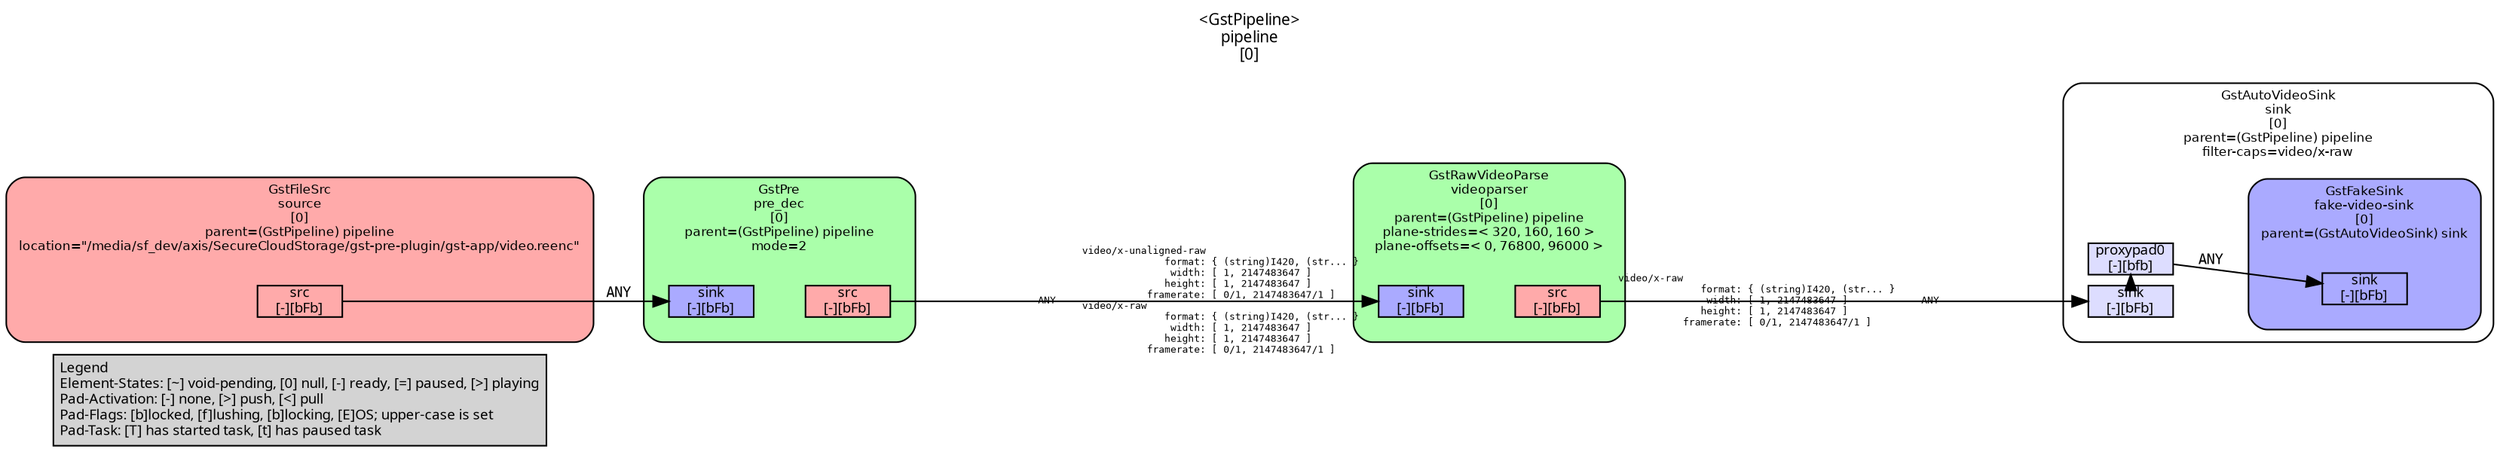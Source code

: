 digraph pipeline {
  rankdir=LR;
  fontname="sans";
  fontsize="10";
  labelloc=t;
  nodesep=.1;
  ranksep=.2;
  label="<GstPipeline>\npipeline\n[0]";
  node [style="filled,rounded", shape=box, fontsize="9", fontname="sans", margin="0.0,0.0"];
  edge [labelfontsize="6", fontsize="9", fontname="monospace"];
  
  legend [
    pos="0,0!",
    margin="0.05,0.05",
    style="filled",
    label="Legend\lElement-States: [~] void-pending, [0] null, [-] ready, [=] paused, [>] playing\lPad-Activation: [-] none, [>] push, [<] pull\lPad-Flags: [b]locked, [f]lushing, [b]locking, [E]OS; upper-case is set\lPad-Task: [T] has started task, [t] has paused task\l",
  ];
  subgraph cluster_sink_0x555555b73050 {
    fontname="Bitstream Vera Sans";
    fontsize="8";
    style="filled,rounded";
    color=black;
    label="GstAutoVideoSink\nsink\n[0]\nparent=(GstPipeline) pipeline\nfilter-caps=video/x-raw";
    subgraph cluster_sink_0x555555b73050_sink {
      label="";
      style="invis";
      _proxypad0_0x555555b760a0 [color=black, fillcolor="#ddddff", label="proxypad0\n[-][bfb]", height="0.2", style="filled,solid"];
    sink_0x555555b73050_sink_0x555555b74090 -> _proxypad0_0x555555b760a0 [style=dashed, minlen=0]
      sink_0x555555b73050_sink_0x555555b74090 [color=black, fillcolor="#ddddff", label="sink\n[-][bFb]", height="0.2", style="filled,solid"];
    }

    fillcolor="#ffffff";
    subgraph cluster_fake_video_sink_0x555555a111e0 {
      fontname="Bitstream Vera Sans";
      fontsize="8";
      style="filled,rounded";
      color=black;
      label="GstFakeSink\nfake-video-sink\n[0]\nparent=(GstAutoVideoSink) sink";
      subgraph cluster_fake_video_sink_0x555555a111e0_sink {
        label="";
        style="invis";
        fake_video_sink_0x555555a111e0_sink_0x555555b70300 [color=black, fillcolor="#aaaaff", label="sink\n[-][bFb]", height="0.2", style="filled,solid"];
      }

      fillcolor="#aaaaff";
    }

    _proxypad0_0x555555b760a0 -> fake_video_sink_0x555555a111e0_sink_0x555555b70300 [label="ANY"]
  }

  subgraph cluster_videoparser_0x555555b7aa90 {
    fontname="Bitstream Vera Sans";
    fontsize="8";
    style="filled,rounded";
    color=black;
    label="GstRawVideoParse\nvideoparser\n[0]\nparent=(GstPipeline) pipeline\nplane-strides=< 320, 160, 160 >\nplane-offsets=< 0, 76800, 96000 >";
    subgraph cluster_videoparser_0x555555b7aa90_sink {
      label="";
      style="invis";
      videoparser_0x555555b7aa90_sink_0x555555b70550 [color=black, fillcolor="#aaaaff", label="sink\n[-][bFb]", height="0.2", style="filled,solid"];
    }

    subgraph cluster_videoparser_0x555555b7aa90_src {
      label="";
      style="invis";
      videoparser_0x555555b7aa90_src_0x555555b707a0 [color=black, fillcolor="#ffaaaa", label="src\n[-][bFb]", height="0.2", style="filled,solid"];
    }

    videoparser_0x555555b7aa90_sink_0x555555b70550 -> videoparser_0x555555b7aa90_src_0x555555b707a0 [style="invis"];
    fillcolor="#aaffaa";
  }

  videoparser_0x555555b7aa90_src_0x555555b707a0 -> sink_0x555555b73050_sink_0x555555b74090 [labeldistance="10", labelangle="0", label="                                                  ", taillabel="video/x-raw\l              format: { (string)I420, (str... }\l               width: [ 1, 2147483647 ]\l              height: [ 1, 2147483647 ]\l           framerate: [ 0/1, 2147483647/1 ]\l", headlabel="ANY"]
  subgraph cluster_pre_dec_0x555555b80000 {
    fontname="Bitstream Vera Sans";
    fontsize="8";
    style="filled,rounded";
    color=black;
    label="GstPre\npre_dec\n[0]\nparent=(GstPipeline) pipeline\nmode=2";
    subgraph cluster_pre_dec_0x555555b80000_sink {
      label="";
      style="invis";
      pre_dec_0x555555b80000_sink_0x555555b709f0 [color=black, fillcolor="#aaaaff", label="sink\n[-][bFb]", height="0.2", style="filled,solid"];
    }

    subgraph cluster_pre_dec_0x555555b80000_src {
      label="";
      style="invis";
      pre_dec_0x555555b80000_src_0x555555b70c40 [color=black, fillcolor="#ffaaaa", label="src\n[-][bFb]", height="0.2", style="filled,solid"];
    }

    pre_dec_0x555555b80000_sink_0x555555b709f0 -> pre_dec_0x555555b80000_src_0x555555b70c40 [style="invis"];
    fillcolor="#aaffaa";
  }

  pre_dec_0x555555b80000_src_0x555555b70c40 -> videoparser_0x555555b7aa90_sink_0x555555b70550 [labeldistance="10", labelangle="0", label="                                                  ", taillabel="ANY", headlabel="video/x-unaligned-raw\l              format: { (string)I420, (str... }\l               width: [ 1, 2147483647 ]\l              height: [ 1, 2147483647 ]\l           framerate: [ 0/1, 2147483647/1 ]\lvideo/x-raw\l              format: { (string)I420, (str... }\l               width: [ 1, 2147483647 ]\l              height: [ 1, 2147483647 ]\l           framerate: [ 0/1, 2147483647/1 ]\l"]
  subgraph cluster_source_0x555555b6e130 {
    fontname="Bitstream Vera Sans";
    fontsize="8";
    style="filled,rounded";
    color=black;
    label="GstFileSrc\nsource\n[0]\nparent=(GstPipeline) pipeline\nlocation=\"/media/sf_dev/axis/SecureCloudStorage/gst-pre-plugin/gst-app/video.reenc\"";
    subgraph cluster_source_0x555555b6e130_src {
      label="";
      style="invis";
      source_0x555555b6e130_src_0x555555b700b0 [color=black, fillcolor="#ffaaaa", label="src\n[-][bFb]", height="0.2", style="filled,solid"];
    }

    fillcolor="#ffaaaa";
  }

  source_0x555555b6e130_src_0x555555b700b0 -> pre_dec_0x555555b80000_sink_0x555555b709f0 [label="ANY"]
}
